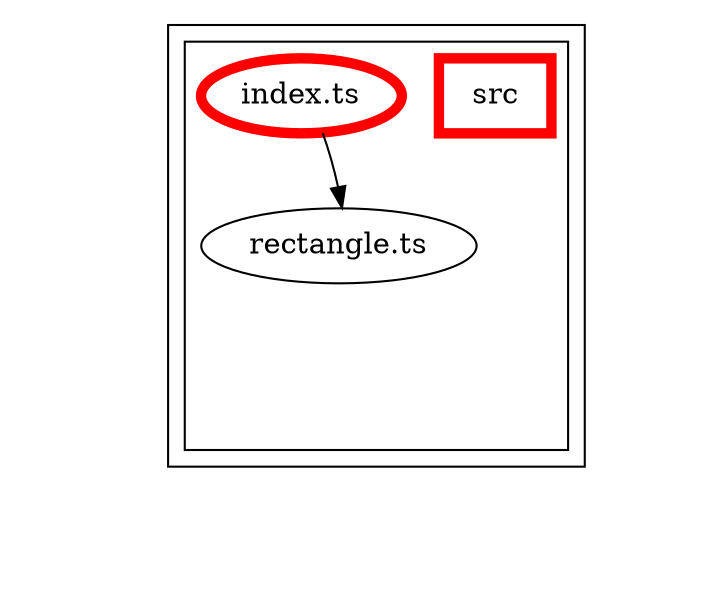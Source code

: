digraph "dependency-graph-[object Object]" {
  compound = true;
  "dependency-graph-[object Object]" [
    style = "invis";
  ];
  "src/rectangle.ts";
  subgraph "cluster_src" {
    color = "#000000";
    label = "";
    "name_src" [
      penwidth = 5;
      shape = "rectangle";
      color = "#ff0000";
      label = "src";
    ];
    "exit_src" [
      style = "invis";
    ];
    subgraph "cluster_src" {
      color = "#000000";
      label = "";
      "name_src" [
        penwidth = 5;
        shape = "rectangle";
        color = "#ff0000";
        label = "src";
      ];
      "exit_src" [
        style = "invis";
      ];
      "src/index.ts" [
        label = "index.ts";
        color = "#ff0000";
        penwidth = 5;
      ];
      "src/rectangle.ts" [
        label = "rectangle.ts";
      ];
      "src/index.ts" -> "exit_src" [
        style = "invis";
      ];
      "src/rectangle.ts" -> "exit_src" [
        style = "invis";
      ];
    }
    "exit_src" -> "exit_src" [
      style = "invis";
    ];
    "exit_src" -> "exit_src" [
      style = "invis";
    ];
  }
  "exit_src" -> "dependency-graph-[object Object]" [
    style = "invis";
  ];
  "src/index.ts" -> "src/rectangle.ts" [
    style = "invis";
  ];
  "src/index.ts" -> "src/rectangle.ts" [
    style = "solid";
    ltail = "cluster_src/index.ts";
    lhead = "cluster_src/rectangle.ts";
    color = "black";
  ];
}